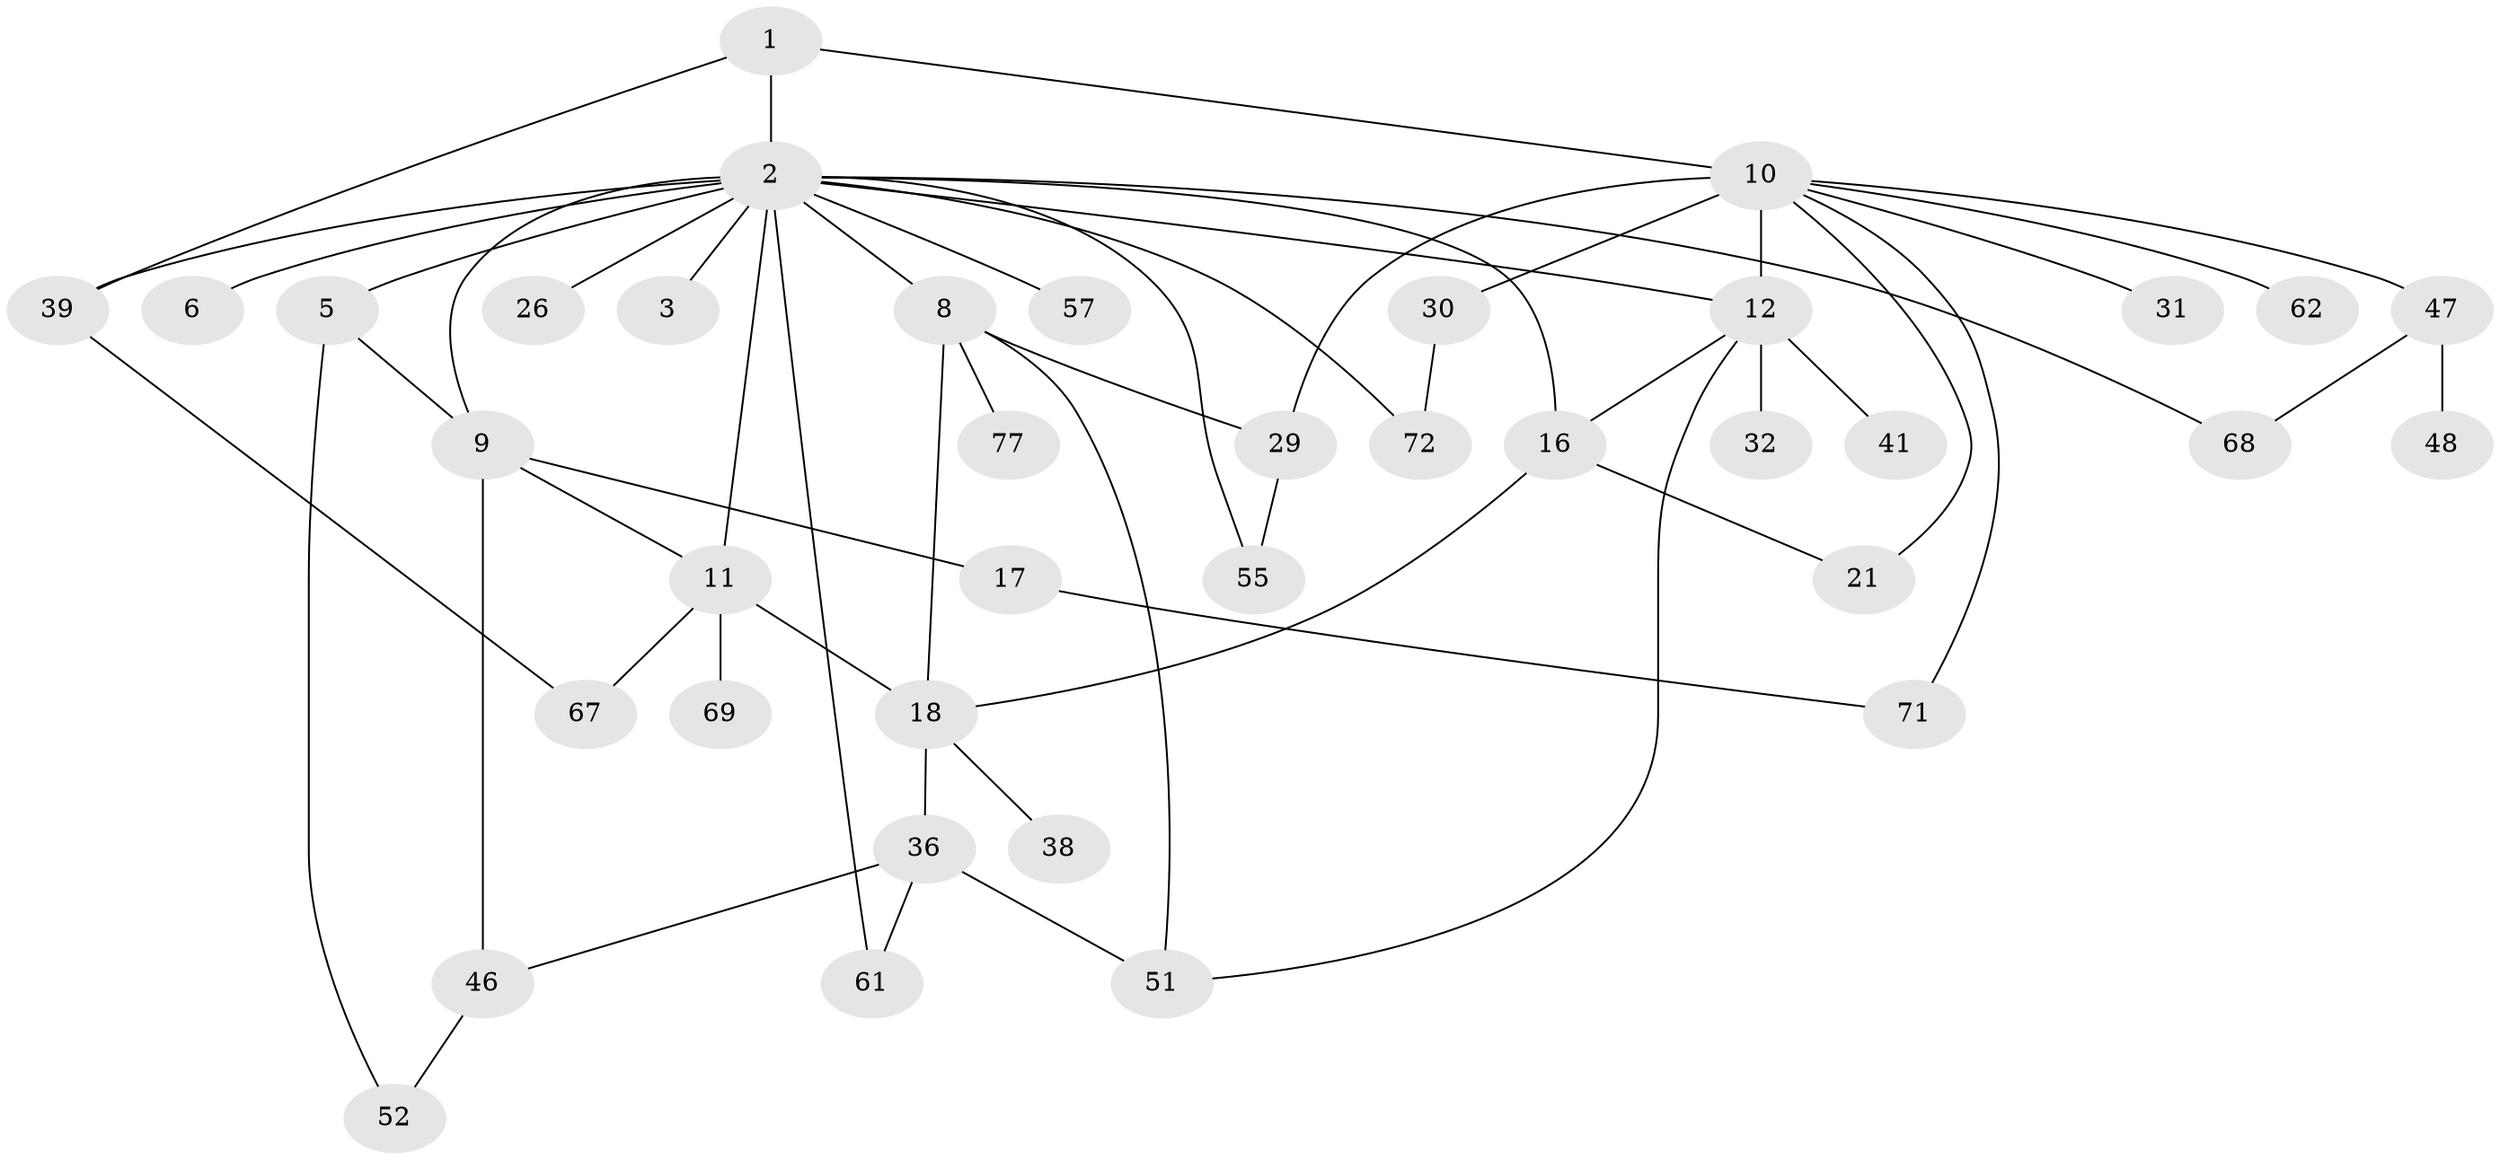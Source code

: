// original degree distribution, {3: 0.19480519480519481, 9: 0.012987012987012988, 1: 0.2727272727272727, 10: 0.012987012987012988, 5: 0.03896103896103896, 2: 0.3246753246753247, 4: 0.11688311688311688, 7: 0.025974025974025976}
// Generated by graph-tools (version 1.1) at 2025/16/03/04/25 18:16:57]
// undirected, 38 vertices, 56 edges
graph export_dot {
graph [start="1"]
  node [color=gray90,style=filled];
  1;
  2 [super="+4+7+45"];
  3;
  5 [super="+14"];
  6 [super="+58"];
  8 [super="+66"];
  9 [super="+15+37"];
  10 [super="+33+22"];
  11 [super="+56+35"];
  12 [super="+20+13"];
  16 [super="+24+76"];
  17 [super="+25"];
  18 [super="+19+27"];
  21 [super="+42"];
  26;
  29 [super="+70"];
  30;
  31 [super="+73"];
  32;
  36 [super="+54"];
  38 [super="+59"];
  39 [super="+49+40"];
  41;
  46;
  47;
  48;
  51;
  52;
  55;
  57;
  61 [super="+65"];
  62;
  67;
  68;
  69;
  71;
  72 [super="+74"];
  77;
  1 -- 2;
  1 -- 10;
  1 -- 39;
  2 -- 3;
  2 -- 6;
  2 -- 8;
  2 -- 26;
  2 -- 5 [weight=2];
  2 -- 9 [weight=2];
  2 -- 11;
  2 -- 12;
  2 -- 55;
  2 -- 61;
  2 -- 39;
  2 -- 68;
  2 -- 72;
  2 -- 57;
  2 -- 16;
  5 -- 52;
  5 -- 9;
  8 -- 77;
  8 -- 51;
  8 -- 18;
  8 -- 29;
  9 -- 46 [weight=2];
  9 -- 17;
  9 -- 11;
  10 -- 12 [weight=3];
  10 -- 21;
  10 -- 47;
  10 -- 29;
  10 -- 71;
  10 -- 62;
  10 -- 30;
  10 -- 31;
  11 -- 18;
  11 -- 69;
  11 -- 67;
  12 -- 16;
  12 -- 32;
  12 -- 51;
  12 -- 41;
  16 -- 18;
  16 -- 21;
  17 -- 71;
  18 -- 36;
  18 -- 38;
  29 -- 55;
  30 -- 72;
  36 -- 51;
  36 -- 61;
  36 -- 46;
  39 -- 67;
  46 -- 52;
  47 -- 48;
  47 -- 68;
}
